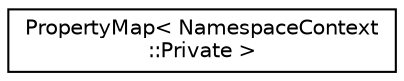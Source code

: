digraph "Graphical Class Hierarchy"
{
 // LATEX_PDF_SIZE
  edge [fontname="Helvetica",fontsize="10",labelfontname="Helvetica",labelfontsize="10"];
  node [fontname="Helvetica",fontsize="10",shape=record];
  rankdir="LR";
  Node0 [label="PropertyMap\< NamespaceContext\l::Private \>",height=0.2,width=0.4,color="black", fillcolor="white", style="filled",URL="$classPropertyMap.html",tooltip=" "];
}
